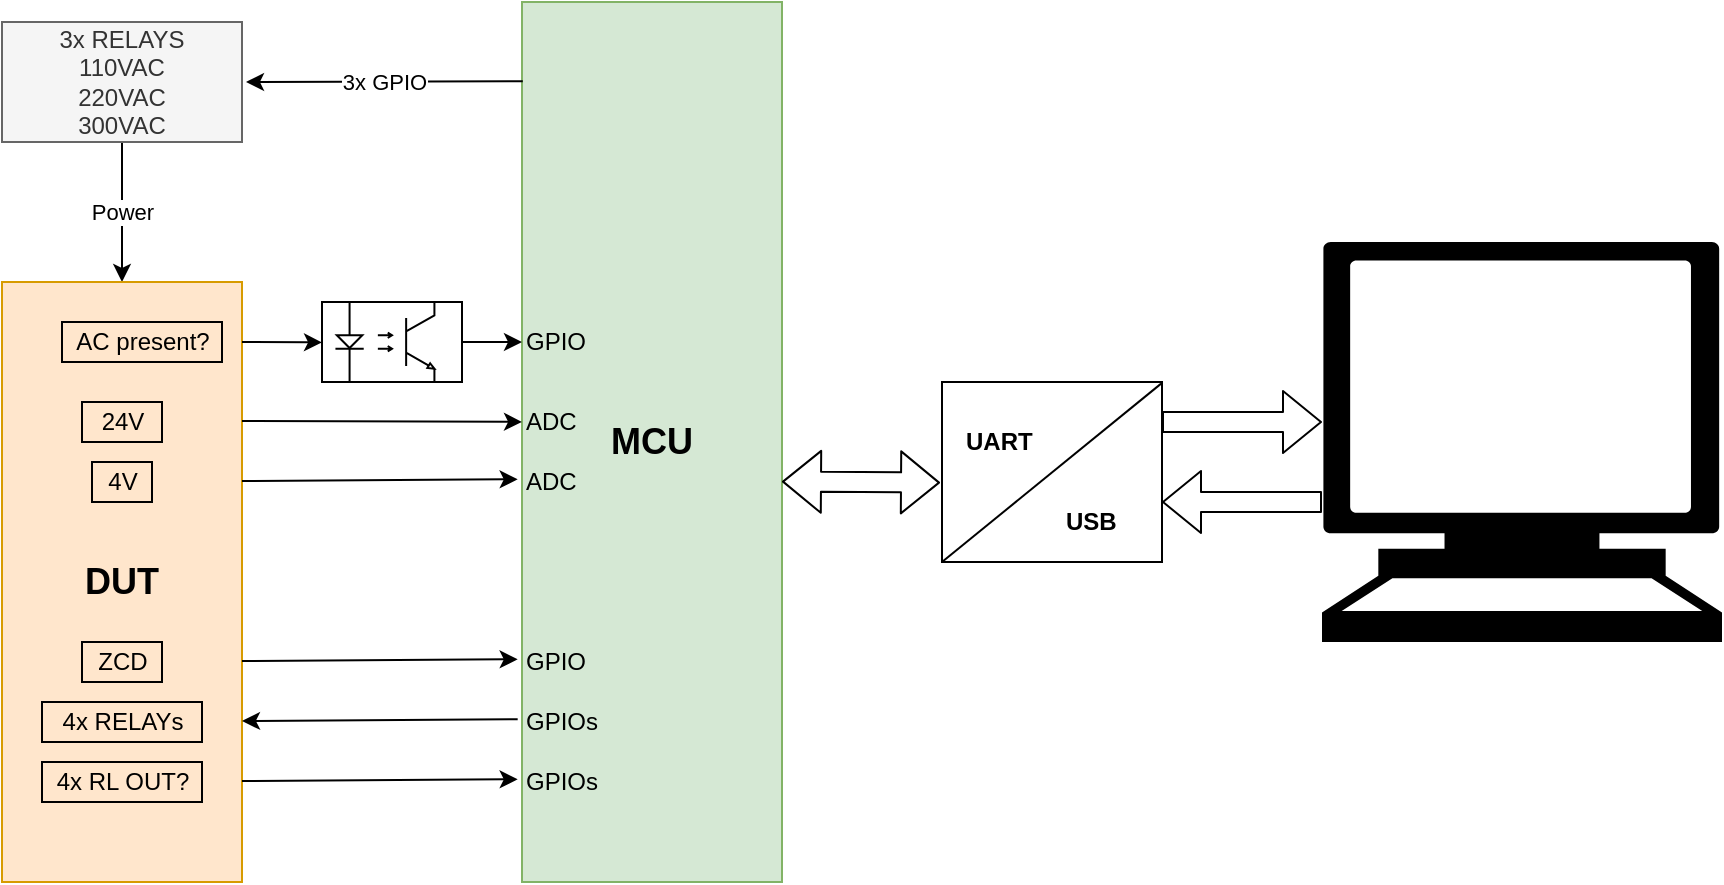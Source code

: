 <mxfile version="12.2.0" type="github" pages="1">
  <diagram id="vwQviOi1Pnr1UkrKsVz1" name="Page-1">
    <mxGraphModel dx="928" dy="543" grid="1" gridSize="10" guides="1" tooltips="1" connect="1" arrows="1" fold="1" page="1" pageScale="1" pageWidth="1100" pageHeight="850" math="0" shadow="0">
      <root>
        <mxCell id="0"/>
        <mxCell id="1" parent="0"/>
        <mxCell id="k2AahK0M1OR1CV_bx5RK-2" value="&lt;font style=&quot;font-size: 18px&quot;&gt;&lt;b&gt;MCU&lt;/b&gt;&lt;/font&gt;" style="rounded=0;whiteSpace=wrap;html=1;fillColor=#d5e8d4;strokeColor=#82b366;" vertex="1" parent="1">
          <mxGeometry x="400" y="120" width="130" height="440" as="geometry"/>
        </mxCell>
        <mxCell id="k2AahK0M1OR1CV_bx5RK-3" value="3x GPIO" style="endArrow=classic;html=1;exitX=0.003;exitY=0.09;exitDx=0;exitDy=0;exitPerimeter=0;" edge="1" parent="1" source="k2AahK0M1OR1CV_bx5RK-2">
          <mxGeometry width="50" height="50" relative="1" as="geometry">
            <mxPoint x="140" y="170" as="sourcePoint"/>
            <mxPoint x="262" y="160" as="targetPoint"/>
          </mxGeometry>
        </mxCell>
        <mxCell id="k2AahK0M1OR1CV_bx5RK-7" value="Power" style="edgeStyle=orthogonalEdgeStyle;rounded=0;orthogonalLoop=1;jettySize=auto;html=1;" edge="1" parent="1" source="k2AahK0M1OR1CV_bx5RK-4" target="k2AahK0M1OR1CV_bx5RK-6">
          <mxGeometry relative="1" as="geometry"/>
        </mxCell>
        <mxCell id="k2AahK0M1OR1CV_bx5RK-4" value="3x RELAYS&lt;br&gt;110VAC&lt;br&gt;220VAC&lt;br&gt;300VAC" style="rounded=0;whiteSpace=wrap;html=1;fillColor=#f5f5f5;strokeColor=#666666;fontColor=#333333;" vertex="1" parent="1">
          <mxGeometry x="140" y="130" width="120" height="60" as="geometry"/>
        </mxCell>
        <mxCell id="k2AahK0M1OR1CV_bx5RK-6" value="&lt;font style=&quot;font-size: 18px&quot;&gt;&lt;b&gt;DUT&lt;/b&gt;&lt;/font&gt;" style="rounded=0;whiteSpace=wrap;html=1;fillColor=#ffe6cc;strokeColor=#d79b00;" vertex="1" parent="1">
          <mxGeometry x="140" y="260" width="120" height="300" as="geometry"/>
        </mxCell>
        <mxCell id="k2AahK0M1OR1CV_bx5RK-8" value="AC present?" style="text;html=1;resizable=0;points=[];autosize=1;align=center;verticalAlign=top;spacingTop=-4;rounded=0;strokeColor=#000000;" vertex="1" parent="1">
          <mxGeometry x="170" y="280" width="80" height="20" as="geometry"/>
        </mxCell>
        <mxCell id="k2AahK0M1OR1CV_bx5RK-9" value="" style="verticalLabelPosition=bottom;shadow=0;dashed=0;align=center;fillColor=#ffffff;html=1;verticalAlign=top;strokeWidth=1;shape=mxgraph.electrical.opto_electronics.opto-coupler;" vertex="1" parent="1">
          <mxGeometry x="300" y="270" width="70" height="40" as="geometry"/>
        </mxCell>
        <mxCell id="k2AahK0M1OR1CV_bx5RK-13" value="" style="endArrow=classic;html=1;" edge="1" parent="1" target="k2AahK0M1OR1CV_bx5RK-15">
          <mxGeometry width="50" height="50" relative="1" as="geometry">
            <mxPoint x="370" y="290" as="sourcePoint"/>
            <mxPoint x="420" y="240" as="targetPoint"/>
          </mxGeometry>
        </mxCell>
        <mxCell id="k2AahK0M1OR1CV_bx5RK-14" value="" style="endArrow=classic;html=1;entryX=0;entryY=0.505;entryDx=0;entryDy=0;entryPerimeter=0;" edge="1" parent="1" target="k2AahK0M1OR1CV_bx5RK-9">
          <mxGeometry width="50" height="50" relative="1" as="geometry">
            <mxPoint x="260" y="290" as="sourcePoint"/>
            <mxPoint x="290" y="290.19" as="targetPoint"/>
          </mxGeometry>
        </mxCell>
        <mxCell id="k2AahK0M1OR1CV_bx5RK-15" value="GPIO" style="text;html=1;resizable=0;points=[];autosize=1;align=left;verticalAlign=top;spacingTop=-4;" vertex="1" parent="1">
          <mxGeometry x="400" y="280" width="50" height="20" as="geometry"/>
        </mxCell>
        <mxCell id="k2AahK0M1OR1CV_bx5RK-16" value="24V" style="text;html=1;resizable=0;points=[];autosize=1;align=center;verticalAlign=top;spacingTop=-4;rounded=0;fillColor=none;strokeColor=#000000;" vertex="1" parent="1">
          <mxGeometry x="180" y="320" width="40" height="20" as="geometry"/>
        </mxCell>
        <mxCell id="k2AahK0M1OR1CV_bx5RK-17" value="" style="endArrow=classic;html=1;" edge="1" parent="1" target="k2AahK0M1OR1CV_bx5RK-18">
          <mxGeometry width="50" height="50" relative="1" as="geometry">
            <mxPoint x="260" y="329.5" as="sourcePoint"/>
            <mxPoint x="300" y="329.7" as="targetPoint"/>
          </mxGeometry>
        </mxCell>
        <mxCell id="k2AahK0M1OR1CV_bx5RK-18" value="ADC" style="text;html=1;resizable=0;points=[];autosize=1;align=left;verticalAlign=top;spacingTop=-4;" vertex="1" parent="1">
          <mxGeometry x="400" y="320" width="40" height="20" as="geometry"/>
        </mxCell>
        <mxCell id="k2AahK0M1OR1CV_bx5RK-19" value="4V" style="text;html=1;resizable=0;points=[];autosize=1;align=center;verticalAlign=top;spacingTop=-4;rounded=0;fillColor=none;strokeColor=#000000;" vertex="1" parent="1">
          <mxGeometry x="185" y="350" width="30" height="20" as="geometry"/>
        </mxCell>
        <mxCell id="k2AahK0M1OR1CV_bx5RK-20" value="" style="endArrow=classic;html=1;entryX=-0.018;entryY=0.342;entryDx=0;entryDy=0;entryPerimeter=0;" edge="1" parent="1">
          <mxGeometry width="50" height="50" relative="1" as="geometry">
            <mxPoint x="260" y="359.5" as="sourcePoint"/>
            <mxPoint x="397.84" y="358.62" as="targetPoint"/>
          </mxGeometry>
        </mxCell>
        <mxCell id="k2AahK0M1OR1CV_bx5RK-21" value="ADC" style="text;html=1;resizable=0;points=[];autosize=1;align=left;verticalAlign=top;spacingTop=-4;" vertex="1" parent="1">
          <mxGeometry x="400" y="350" width="40" height="20" as="geometry"/>
        </mxCell>
        <mxCell id="k2AahK0M1OR1CV_bx5RK-22" value="ZCD" style="text;html=1;resizable=0;points=[];autosize=1;align=center;verticalAlign=top;spacingTop=-4;rounded=0;fillColor=none;strokeColor=#000000;" vertex="1" parent="1">
          <mxGeometry x="180" y="440" width="40" height="20" as="geometry"/>
        </mxCell>
        <mxCell id="k2AahK0M1OR1CV_bx5RK-23" value="" style="endArrow=classic;html=1;entryX=-0.018;entryY=0.342;entryDx=0;entryDy=0;entryPerimeter=0;" edge="1" parent="1">
          <mxGeometry width="50" height="50" relative="1" as="geometry">
            <mxPoint x="260" y="449.5" as="sourcePoint"/>
            <mxPoint x="397.84" y="448.62" as="targetPoint"/>
          </mxGeometry>
        </mxCell>
        <mxCell id="k2AahK0M1OR1CV_bx5RK-24" value="GPIO" style="text;html=1;resizable=0;points=[];autosize=1;align=left;verticalAlign=top;spacingTop=-4;" vertex="1" parent="1">
          <mxGeometry x="400" y="440" width="50" height="20" as="geometry"/>
        </mxCell>
        <mxCell id="k2AahK0M1OR1CV_bx5RK-25" value="4x RELAYs" style="text;html=1;resizable=0;points=[];autosize=1;align=center;verticalAlign=top;spacingTop=-4;rounded=0;fillColor=none;strokeColor=#000000;" vertex="1" parent="1">
          <mxGeometry x="160" y="470" width="80" height="20" as="geometry"/>
        </mxCell>
        <mxCell id="k2AahK0M1OR1CV_bx5RK-26" value="" style="endArrow=classic;html=1;entryX=-0.018;entryY=0.342;entryDx=0;entryDy=0;entryPerimeter=0;" edge="1" parent="1">
          <mxGeometry width="50" height="50" relative="1" as="geometry">
            <mxPoint x="397.84" y="478.62" as="sourcePoint"/>
            <mxPoint x="260" y="479.5" as="targetPoint"/>
          </mxGeometry>
        </mxCell>
        <mxCell id="k2AahK0M1OR1CV_bx5RK-27" value="GPIOs" style="text;html=1;resizable=0;points=[];autosize=1;align=left;verticalAlign=top;spacingTop=-4;" vertex="1" parent="1">
          <mxGeometry x="400" y="470" width="50" height="20" as="geometry"/>
        </mxCell>
        <mxCell id="k2AahK0M1OR1CV_bx5RK-28" value="4x RL OUT?" style="text;html=1;resizable=0;points=[];autosize=1;align=center;verticalAlign=top;spacingTop=-4;rounded=0;fillColor=none;strokeColor=#000000;" vertex="1" parent="1">
          <mxGeometry x="160" y="500" width="80" height="20" as="geometry"/>
        </mxCell>
        <mxCell id="k2AahK0M1OR1CV_bx5RK-29" value="" style="endArrow=classic;html=1;entryX=-0.018;entryY=0.342;entryDx=0;entryDy=0;entryPerimeter=0;" edge="1" parent="1">
          <mxGeometry width="50" height="50" relative="1" as="geometry">
            <mxPoint x="260" y="509.5" as="sourcePoint"/>
            <mxPoint x="397.84" y="508.62" as="targetPoint"/>
          </mxGeometry>
        </mxCell>
        <mxCell id="k2AahK0M1OR1CV_bx5RK-30" value="GPIOs" style="text;html=1;resizable=0;points=[];autosize=1;align=left;verticalAlign=top;spacingTop=-4;" vertex="1" parent="1">
          <mxGeometry x="400" y="500" width="50" height="20" as="geometry"/>
        </mxCell>
        <mxCell id="k2AahK0M1OR1CV_bx5RK-33" value="" style="rounded=0;whiteSpace=wrap;html=1;strokeColor=#000000;fillColor=none;align=center;" vertex="1" parent="1">
          <mxGeometry x="610" y="310" width="110" height="90" as="geometry"/>
        </mxCell>
        <mxCell id="k2AahK0M1OR1CV_bx5RK-34" value="" style="endArrow=none;html=1;entryX=0.996;entryY=0.009;entryDx=0;entryDy=0;entryPerimeter=0;" edge="1" parent="1" target="k2AahK0M1OR1CV_bx5RK-33">
          <mxGeometry width="50" height="50" relative="1" as="geometry">
            <mxPoint x="610" y="400" as="sourcePoint"/>
            <mxPoint x="660" y="350" as="targetPoint"/>
          </mxGeometry>
        </mxCell>
        <mxCell id="k2AahK0M1OR1CV_bx5RK-35" value="UART" style="text;html=1;resizable=0;points=[];autosize=1;align=left;verticalAlign=top;spacingTop=-4;fontStyle=1" vertex="1" parent="1">
          <mxGeometry x="620" y="330" width="50" height="20" as="geometry"/>
        </mxCell>
        <mxCell id="k2AahK0M1OR1CV_bx5RK-36" value="USB" style="text;html=1;resizable=0;points=[];autosize=1;align=left;verticalAlign=top;spacingTop=-4;fontStyle=1" vertex="1" parent="1">
          <mxGeometry x="670" y="370" width="40" height="20" as="geometry"/>
        </mxCell>
        <mxCell id="k2AahK0M1OR1CV_bx5RK-37" value="" style="shape=mxgraph.signs.tech.computer;html=1;fillColor=#000000;strokeColor=none;verticalLabelPosition=bottom;verticalAlign=top;align=center;rounded=0;" vertex="1" parent="1">
          <mxGeometry x="800" y="240" width="200" height="200" as="geometry"/>
        </mxCell>
        <mxCell id="k2AahK0M1OR1CV_bx5RK-38" value="" style="shape=flexArrow;endArrow=classic;html=1;entryX=0;entryY=0.45;entryDx=0;entryDy=0;entryPerimeter=0;" edge="1" parent="1" target="k2AahK0M1OR1CV_bx5RK-37">
          <mxGeometry width="50" height="50" relative="1" as="geometry">
            <mxPoint x="720" y="330" as="sourcePoint"/>
            <mxPoint x="780" y="330" as="targetPoint"/>
          </mxGeometry>
        </mxCell>
        <mxCell id="k2AahK0M1OR1CV_bx5RK-39" value="" style="shape=flexArrow;endArrow=classic;html=1;entryX=0;entryY=0.45;entryDx=0;entryDy=0;entryPerimeter=0;" edge="1" parent="1">
          <mxGeometry width="50" height="50" relative="1" as="geometry">
            <mxPoint x="800" y="370" as="sourcePoint"/>
            <mxPoint x="720" y="370" as="targetPoint"/>
          </mxGeometry>
        </mxCell>
        <mxCell id="k2AahK0M1OR1CV_bx5RK-40" value="" style="shape=flexArrow;endArrow=classic;startArrow=classic;html=1;entryX=-0.009;entryY=0.559;entryDx=0;entryDy=0;entryPerimeter=0;exitX=1;exitY=0.545;exitDx=0;exitDy=0;exitPerimeter=0;" edge="1" parent="1" source="k2AahK0M1OR1CV_bx5RK-2" target="k2AahK0M1OR1CV_bx5RK-33">
          <mxGeometry width="50" height="50" relative="1" as="geometry">
            <mxPoint x="553" y="355" as="sourcePoint"/>
            <mxPoint x="610" y="350" as="targetPoint"/>
          </mxGeometry>
        </mxCell>
      </root>
    </mxGraphModel>
  </diagram>
</mxfile>
